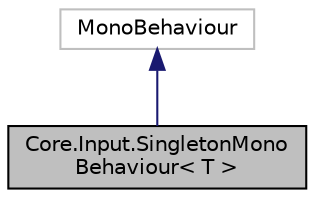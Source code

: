digraph "Core.Input.SingletonMonoBehaviour&lt; T &gt;"
{
 // LATEX_PDF_SIZE
  edge [fontname="Helvetica",fontsize="10",labelfontname="Helvetica",labelfontsize="10"];
  node [fontname="Helvetica",fontsize="10",shape=record];
  Node1 [label="Core.Input.SingletonMono\lBehaviour\< T \>",height=0.2,width=0.4,color="black", fillcolor="grey75", style="filled", fontcolor="black",tooltip="MonoBehaviourをシングルトン化するクラス"];
  Node2 -> Node1 [dir="back",color="midnightblue",fontsize="10",style="solid",fontname="Helvetica"];
  Node2 [label="MonoBehaviour",height=0.2,width=0.4,color="grey75", fillcolor="white", style="filled",tooltip=" "];
}
